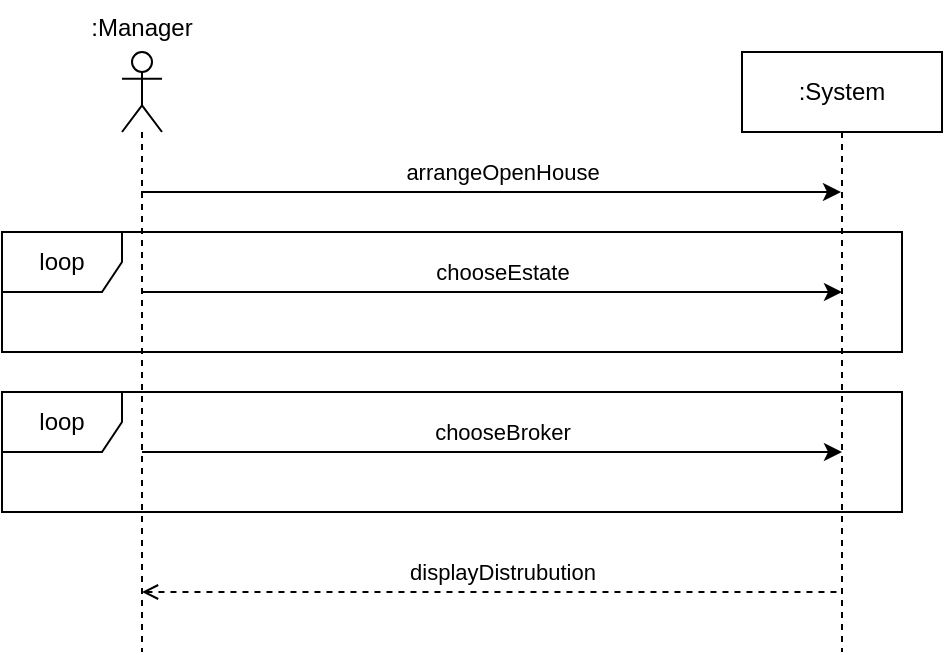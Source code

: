 <mxfile version="13.7.9" type="device"><diagram id="DUygWaWa6DBj7GXNzg1r" name="Page-1"><mxGraphModel dx="1106" dy="1003" grid="1" gridSize="10" guides="1" tooltips="1" connect="1" arrows="1" fold="1" page="1" pageScale="1" pageWidth="850" pageHeight="1100" math="0" shadow="0"><root><mxCell id="0"/><mxCell id="1" parent="0"/><mxCell id="bVL7AyOaabmeP2BUkRr8-24" value="loop" style="shape=umlFrame;whiteSpace=wrap;html=1;" parent="1" vertex="1"><mxGeometry x="70" y="410" width="450" height="60" as="geometry"/></mxCell><mxCell id="bVL7AyOaabmeP2BUkRr8-15" value="loop" style="shape=umlFrame;whiteSpace=wrap;html=1;" parent="1" vertex="1"><mxGeometry x="70" y="330" width="450" height="60" as="geometry"/></mxCell><mxCell id="bVL7AyOaabmeP2BUkRr8-1" value="" style="shape=umlLifeline;participant=umlActor;perimeter=lifelinePerimeter;whiteSpace=wrap;html=1;container=1;collapsible=0;recursiveResize=0;verticalAlign=top;spacingTop=36;outlineConnect=0;size=40;" parent="1" vertex="1"><mxGeometry x="130" y="240" width="20" height="300" as="geometry"/></mxCell><mxCell id="bVL7AyOaabmeP2BUkRr8-2" value=":System" style="shape=umlLifeline;perimeter=lifelinePerimeter;whiteSpace=wrap;html=1;container=1;collapsible=0;recursiveResize=0;outlineConnect=0;" parent="1" vertex="1"><mxGeometry x="440" y="240" width="100" height="300" as="geometry"/></mxCell><mxCell id="bVL7AyOaabmeP2BUkRr8-3" value=":Manager" style="text;align=center;fontStyle=0;verticalAlign=middle;spacingLeft=3;spacingRight=3;strokeColor=none;rotatable=0;points=[[0,0.5],[1,0.5]];portConstraint=eastwest;" parent="1" vertex="1"><mxGeometry x="100" y="214" width="80" height="26" as="geometry"/></mxCell><mxCell id="bVL7AyOaabmeP2BUkRr8-4" value="" style="endArrow=classic;html=1;" parent="1" edge="1"><mxGeometry width="50" height="50" relative="1" as="geometry"><mxPoint x="139.5" y="310" as="sourcePoint"/><mxPoint x="489.5" y="310" as="targetPoint"/><Array as="points"><mxPoint x="240" y="310"/><mxPoint x="430" y="310"/></Array></mxGeometry></mxCell><mxCell id="bVL7AyOaabmeP2BUkRr8-5" value="arrangeOpenHouse" style="edgeLabel;html=1;align=center;verticalAlign=middle;resizable=0;points=[];" parent="bVL7AyOaabmeP2BUkRr8-4" vertex="1" connectable="0"><mxGeometry x="0.083" relative="1" as="geometry"><mxPoint x="-9.5" y="-10" as="offset"/></mxGeometry></mxCell><mxCell id="bVL7AyOaabmeP2BUkRr8-8" value="" style="endArrow=classic;html=1;" parent="1" edge="1"><mxGeometry width="50" height="50" relative="1" as="geometry"><mxPoint x="140" y="360" as="sourcePoint"/><mxPoint x="490" y="360" as="targetPoint"/><Array as="points"><mxPoint x="360.5" y="360"/></Array></mxGeometry></mxCell><mxCell id="bVL7AyOaabmeP2BUkRr8-9" value="chooseEstate " style="edgeLabel;html=1;align=center;verticalAlign=middle;resizable=0;points=[];" parent="bVL7AyOaabmeP2BUkRr8-8" vertex="1" connectable="0"><mxGeometry x="0.083" relative="1" as="geometry"><mxPoint x="-9.5" y="-10" as="offset"/></mxGeometry></mxCell><mxCell id="bVL7AyOaabmeP2BUkRr8-10" value="" style="endArrow=classic;html=1;" parent="1" edge="1"><mxGeometry width="50" height="50" relative="1" as="geometry"><mxPoint x="140" y="440" as="sourcePoint"/><mxPoint x="490" y="440" as="targetPoint"/><Array as="points"><mxPoint x="360.5" y="440"/></Array></mxGeometry></mxCell><mxCell id="bVL7AyOaabmeP2BUkRr8-11" value="chooseBroker" style="edgeLabel;html=1;align=center;verticalAlign=middle;resizable=0;points=[];" parent="bVL7AyOaabmeP2BUkRr8-10" vertex="1" connectable="0"><mxGeometry x="0.083" relative="1" as="geometry"><mxPoint x="-9.5" y="-10" as="offset"/></mxGeometry></mxCell><mxCell id="bVL7AyOaabmeP2BUkRr8-12" value="" style="endArrow=none;html=1;startArrow=open;startFill=0;endFill=0;dashed=1;" parent="1" edge="1"><mxGeometry width="50" height="50" relative="1" as="geometry"><mxPoint x="140" y="510" as="sourcePoint"/><mxPoint x="490" y="510" as="targetPoint"/><Array as="points"><mxPoint x="360.5" y="510"/></Array></mxGeometry></mxCell><mxCell id="bVL7AyOaabmeP2BUkRr8-13" value="displayDistrubution" style="edgeLabel;html=1;align=center;verticalAlign=middle;resizable=0;points=[];" parent="bVL7AyOaabmeP2BUkRr8-12" vertex="1" connectable="0"><mxGeometry x="0.083" relative="1" as="geometry"><mxPoint x="-9.5" y="-10" as="offset"/></mxGeometry></mxCell></root></mxGraphModel></diagram></mxfile>